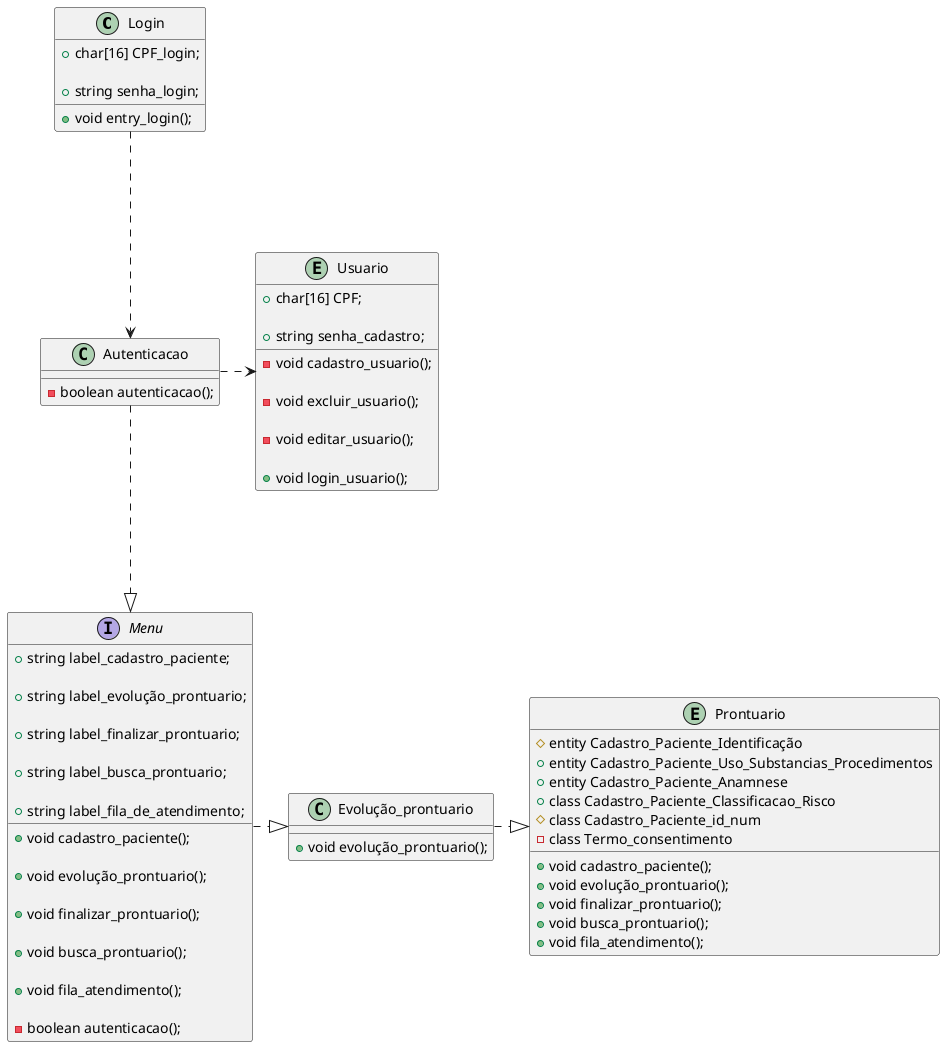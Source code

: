 @startuml Diagrama de Classe Evolução Prontuario

class "Login"
{
    +char[16] CPF_login;

    +string senha_login;

    +void entry_login();

}

class "Autenticacao"
{
    -boolean autenticacao();

}

entity "Usuario"
{
    +char[16] CPF;
    
    +string senha_cadastro;

    -void cadastro_usuario();
    
    -void excluir_usuario();

    -void editar_usuario();
    
    +void login_usuario(); 
}

interface "Menu"
{
    +string label_cadastro_paciente;

    +string label_evolução_prontuario;
    
    +string label_finalizar_prontuario;
    
    +string label_busca_prontuario;
    
    +string label_fila_de_atendimento;

    +void cadastro_paciente();
    
    +void evolução_prontuario();
    
    +void finalizar_prontuario();
    
    +void busca_prontuario();
    
    +void fila_atendimento();
    
    -boolean autenticacao();

}


class "Evolução_prontuario"
{
    +void evolução_prontuario();
} 


entity "Prontuario"
{
    #entity Cadastro_Paciente_Identificação
    +entity Cadastro_Paciente_Uso_Substancias_Procedimentos
    +entity Cadastro_Paciente_Anamnese
    +class Cadastro_Paciente_Classificacao_Risco
    #class Cadastro_Paciente_id_num
    -class Termo_consentimento
    
    
    
    +void cadastro_paciente();
    +void evolução_prontuario();
    +void finalizar_prontuario();
    +void busca_prontuario();
    +void fila_atendimento();
    
}

Login -down..>Autenticacao
Autenticacao -right..>Usuario
Autenticacao -down..|>Menu
Menu -right..|>Evolução_prontuario 
Evolução_prontuario -right..|>Prontuario



@enduml